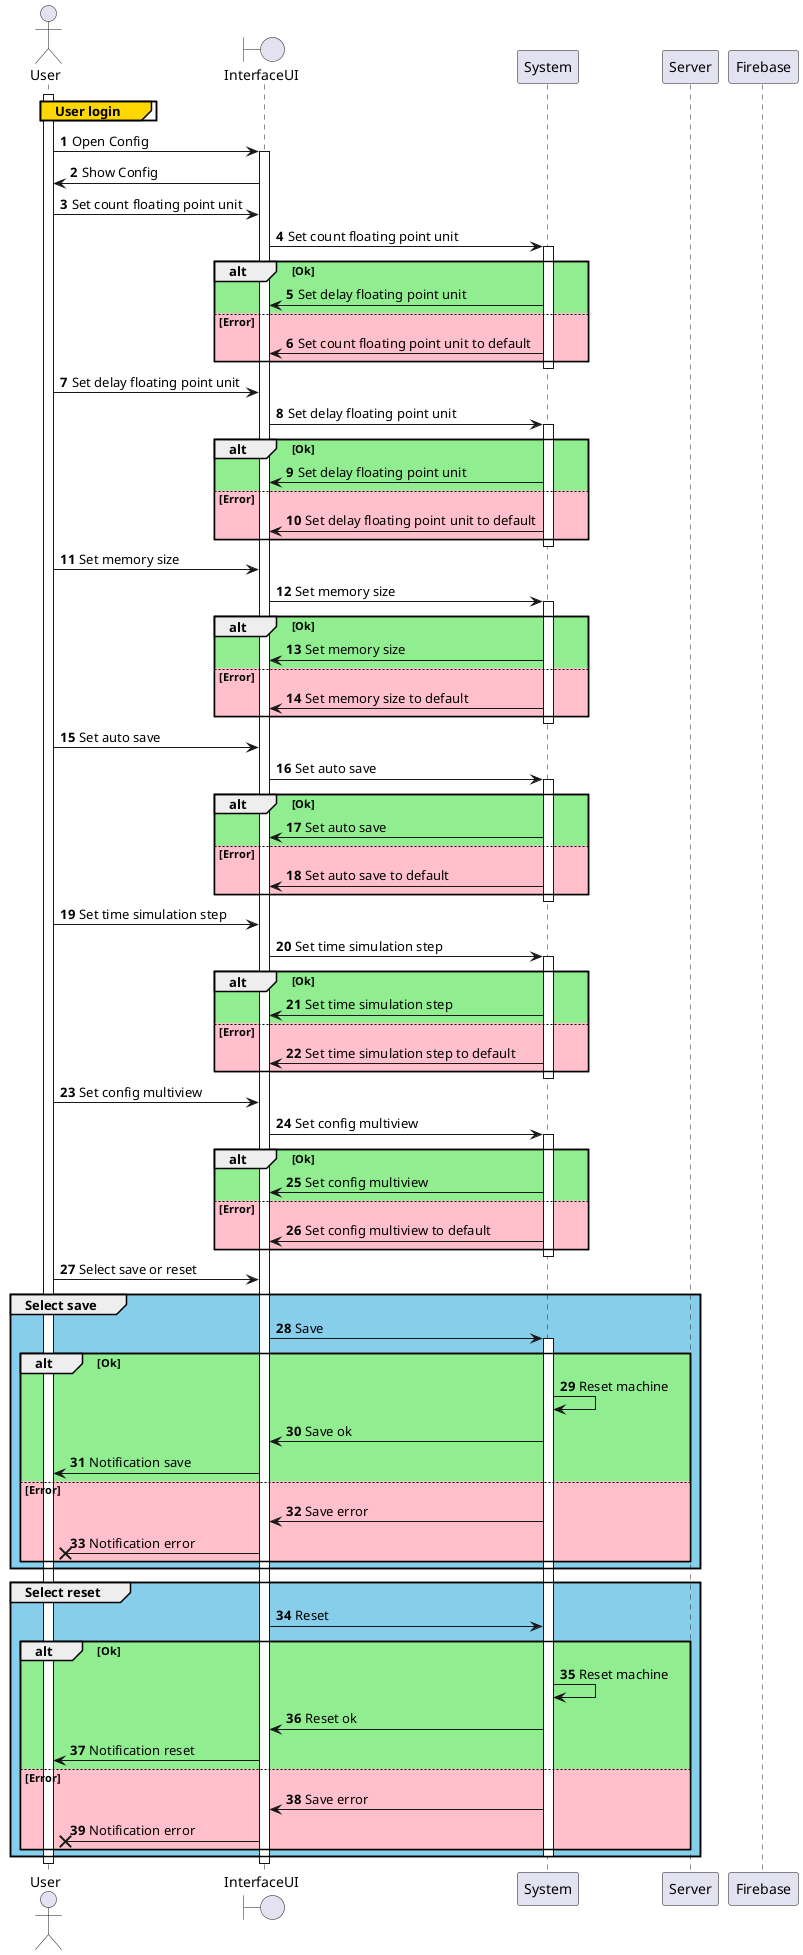 @startuml
'https://plantuml.com/sequence-diagram

autonumber

actor User
boundary InterfaceUI
participant System
participant Server
participant Firebase

activate User
group#Gold User login

end
User -> InterfaceUI: Open Config
activate InterfaceUI
User <- InterfaceUI: Show Config
User -> InterfaceUI: Set count floating point unit
InterfaceUI -> System: Set count floating point unit
activate System
alt #LightGreen Ok
  InterfaceUI <- System: Set delay floating point unit
else #Pink Error
  InterfaceUI <- System: Set count floating point unit to default
end
deactivate System

User -> InterfaceUI: Set delay floating point unit
InterfaceUI -> System: Set delay floating point unit
activate System
alt #LightGreen Ok
  InterfaceUI <- System: Set delay floating point unit
else #Pink Error
  InterfaceUI <- System: Set delay floating point unit to default
end
deactivate System

User -> InterfaceUI: Set memory size
InterfaceUI -> System: Set memory size
activate System
alt #LightGreen Ok
  InterfaceUI <- System: Set memory size
else #Pink Error
  InterfaceUI <- System: Set memory size to default
end
deactivate System

User -> InterfaceUI: Set auto save
InterfaceUI -> System: Set auto save
activate System
alt #LightGreen Ok
  InterfaceUI <- System: Set auto save
else #Pink Error
  InterfaceUI <- System: Set auto save to default
end
deactivate System

User -> InterfaceUI: Set time simulation step
InterfaceUI -> System: Set time simulation step
activate System
alt #LightGreen Ok
  InterfaceUI <- System: Set time simulation step
else #Pink Error
  InterfaceUI <- System: Set time simulation step to default
end
deactivate System

User -> InterfaceUI: Set config multiview
InterfaceUI -> System: Set config multiview
activate System
alt #LightGreen Ok
  InterfaceUI <- System: Set config multiview
else #Pink Error
  InterfaceUI <- System: Set config multiview to default
end
deactivate System

User -> InterfaceUI: Select save or reset
group #SkyBlue Select save
  InterfaceUI -> System: Save
  activate System
  alt #LightGreen Ok
    System -> System: Reset machine
    InterfaceUI <- System: Save ok
    User <- InterfaceUI: Notification save
  else #Pink Error
    InterfaceUI <- System: Save error
    User x<- InterfaceUI: Notification error
  end
end

group #SkyBlue Select reset
  InterfaceUI -> System: Reset
  alt #LightGreen Ok
    System -> System: Reset machine
    InterfaceUI <- System: Reset ok
    User <- InterfaceUI: Notification reset
  else #Pink Error
    InterfaceUI <- System: Save error
    User x<- InterfaceUI: Notification error
  end
  deactivate System
end
deactivate InterfaceUI
deactivate User

@enduml
